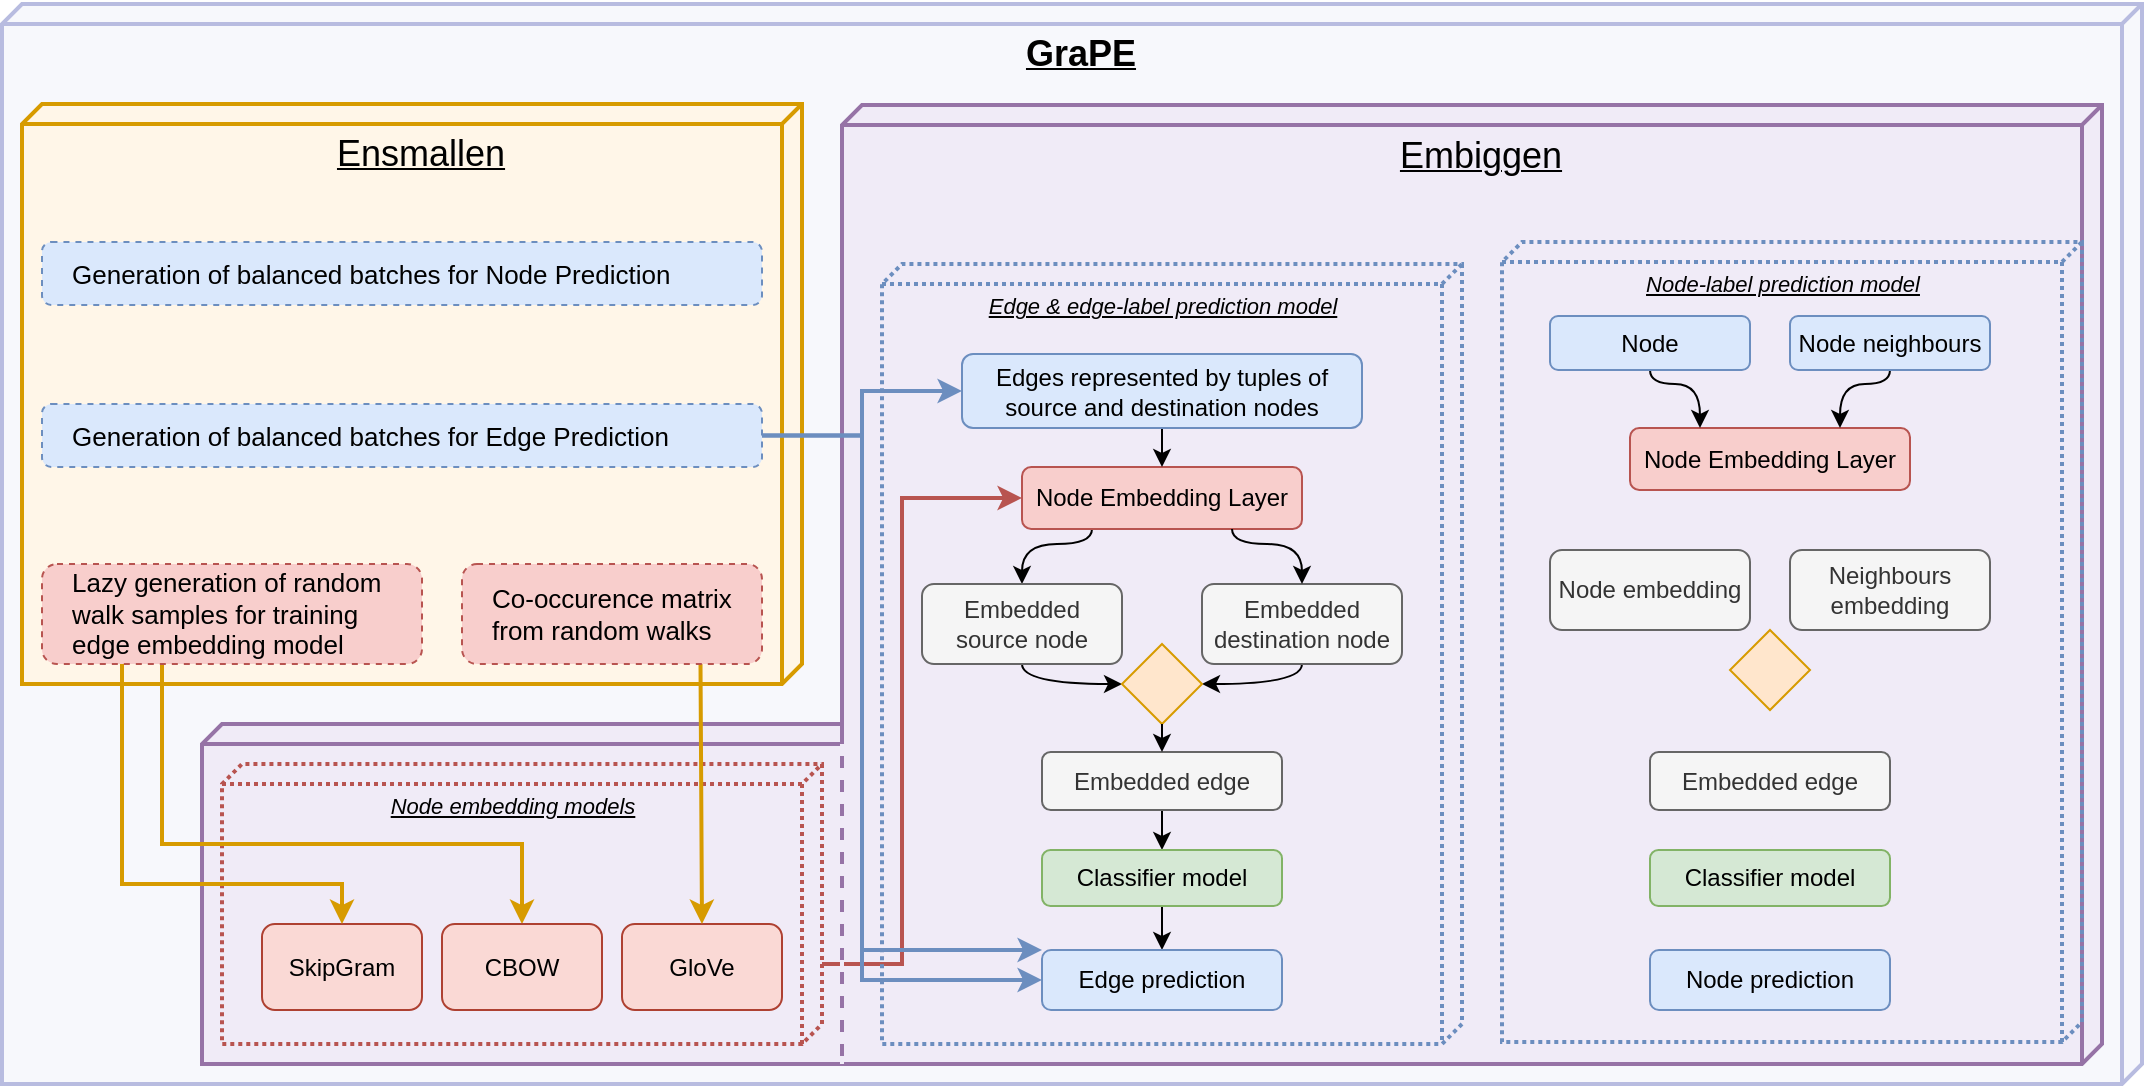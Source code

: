 <mxfile version="14.1.8" type="device"><diagram id="RaF_LecGEWQiuDLSxsRR" name="Pagina-1"><mxGraphModel dx="1909" dy="750" grid="1" gridSize="10" guides="1" tooltips="1" connect="1" arrows="1" fold="1" page="1" pageScale="1" pageWidth="827" pageHeight="1169" math="1" shadow="0"><root><mxCell id="0"/><mxCell id="1" parent="0"/><mxCell id="gN3LzosUdhocvaVCUTPZ-45" value="&lt;font style=&quot;font-size: 18px&quot;&gt;&lt;b&gt;GraPE&lt;/b&gt;&lt;/font&gt;" style="verticalAlign=top;align=center;spacingTop=8;spacingLeft=20;spacingRight=12;shape=cube;size=10;direction=south;fontStyle=4;html=1;strokeWidth=2;fillColor=#F7F8FC;strokeColor=#B8BCE0;" parent="1" vertex="1"><mxGeometry x="-360" y="30" width="1070" height="540" as="geometry"/></mxCell><mxCell id="ROoKoVTB52tG-BwRJCW3-18" value="" style="verticalAlign=top;align=center;spacingTop=8;spacingLeft=20;spacingRight=12;shape=cube;size=10;direction=south;fontStyle=4;html=1;strokeColor=#9673a6;strokeWidth=2;fillColor=#F0EBF7;" vertex="1" parent="1"><mxGeometry x="-260" y="390" width="330" height="170" as="geometry"/></mxCell><mxCell id="ROoKoVTB52tG-BwRJCW3-20" value="&lt;font style=&quot;font-size: 18px&quot;&gt;Embiggen&lt;/font&gt;" style="verticalAlign=top;align=center;spacingTop=8;spacingLeft=20;spacingRight=12;shape=cube;size=10;direction=south;fontStyle=4;html=1;strokeColor=#9673a6;strokeWidth=2;fillColor=#F0EBF7;" vertex="1" parent="1"><mxGeometry x="60" y="80.5" width="630" height="479.5" as="geometry"/></mxCell><mxCell id="gN3LzosUdhocvaVCUTPZ-31" style="edgeStyle=orthogonalEdgeStyle;rounded=0;orthogonalLoop=1;jettySize=auto;html=1;strokeColor=#b85450;strokeWidth=2;elbow=vertical;fillColor=#f8cecc;" parent="1" source="gN3LzosUdhocvaVCUTPZ-12" target="HHrOs4BSCK1QE4TNcTQm-1" edge="1"><mxGeometry relative="1" as="geometry"><Array as="points"><mxPoint x="90" y="510"/><mxPoint x="90" y="277"/></Array></mxGeometry></mxCell><mxCell id="gN3LzosUdhocvaVCUTPZ-12" value="&lt;font style=&quot;font-size: 11px&quot;&gt;&lt;i&gt;Node embedding models&lt;/i&gt;&lt;/font&gt;" style="verticalAlign=top;align=center;spacingTop=8;spacingLeft=2;spacingRight=12;shape=cube;size=10;direction=south;fontStyle=4;html=1;strokeWidth=2;strokeColor=#b85450;fillColor=none;fontSize=11;dashed=1;dashPattern=1 1;" parent="1" vertex="1"><mxGeometry x="-250" y="410" width="300" height="140" as="geometry"/></mxCell><mxCell id="kb7pzyMCWIndIaq_L3P6-28" value="&lt;font style=&quot;font-size: 11px&quot;&gt;&lt;i&gt;Edge &amp;amp; edge-label prediction model&lt;/i&gt;&lt;/font&gt;" style="verticalAlign=top;align=center;spacingTop=8;spacingLeft=2;spacingRight=12;shape=cube;size=10;direction=south;fontStyle=4;html=1;strokeWidth=2;fontSize=11;dashed=1;dashPattern=1 1;strokeColor=#6c8ebf;fillColor=none;" parent="1" vertex="1"><mxGeometry x="80" y="160" width="290" height="390" as="geometry"/></mxCell><mxCell id="kb7pzyMCWIndIaq_L3P6-25" value="&lt;font style=&quot;font-size: 18px&quot;&gt;Ensmallen&lt;/font&gt;" style="verticalAlign=top;align=center;spacingTop=8;spacingLeft=20;spacingRight=12;shape=cube;size=10;direction=south;fontStyle=4;html=1;strokeColor=#d79b00;strokeWidth=2;fillColor=#FFF6E8;" parent="1" vertex="1"><mxGeometry x="-350" y="80" width="390" height="290" as="geometry"/></mxCell><mxCell id="ROoKoVTB52tG-BwRJCW3-16" style="edgeStyle=orthogonalEdgeStyle;rounded=0;orthogonalLoop=1;jettySize=auto;html=1;fillColor=#dae8fc;strokeColor=#6c8ebf;strokeWidth=2;" edge="1" parent="1" source="kb7pzyMCWIndIaq_L3P6-32" target="HHrOs4BSCK1QE4TNcTQm-2"><mxGeometry relative="1" as="geometry"/></mxCell><mxCell id="ROoKoVTB52tG-BwRJCW3-17" style="edgeStyle=orthogonalEdgeStyle;rounded=0;orthogonalLoop=1;jettySize=auto;html=1;strokeWidth=2;fillColor=#dae8fc;strokeColor=#6c8ebf;" edge="1" parent="1" source="ROoKoVTB52tG-BwRJCW3-18" target="kb7pzyMCWIndIaq_L3P6-22"><mxGeometry relative="1" as="geometry"><Array as="points"><mxPoint x="70" y="518"/></Array></mxGeometry></mxCell><mxCell id="kb7pzyMCWIndIaq_L3P6-32" value="&lt;span style=&quot;font-family: &amp;#34;helvetica&amp;#34; ; font-size: 13px&quot;&gt;Generation of balanced batches for Edge Prediction&lt;/span&gt;" style="rounded=1;whiteSpace=wrap;html=1;dashed=1;strokeColor=#6c8ebf;strokeWidth=1;fillColor=#dae8fc;align=left;spacingLeft=13;verticalAlign=middle;spacingRight=13;" parent="1" vertex="1"><mxGeometry x="-340" y="230" width="360" height="31.5" as="geometry"/></mxCell><mxCell id="HHrOs4BSCK1QE4TNcTQm-7" style="edgeStyle=orthogonalEdgeStyle;curved=1;rounded=0;orthogonalLoop=1;jettySize=auto;html=1;fillColor=#d5e8d4;entryX=0.5;entryY=0;entryDx=0;entryDy=0;exitX=0.25;exitY=1;exitDx=0;exitDy=0;" parent="1" source="HHrOs4BSCK1QE4TNcTQm-1" target="kb7pzyMCWIndIaq_L3P6-2" edge="1"><mxGeometry relative="1" as="geometry"><Array as="points"><mxPoint x="185" y="300"/><mxPoint x="150" y="300"/></Array></mxGeometry></mxCell><mxCell id="HHrOs4BSCK1QE4TNcTQm-1" value="Node Embedding Layer" style="rounded=1;whiteSpace=wrap;html=1;fillColor=#f8cecc;strokeColor=#b85450;" parent="1" vertex="1"><mxGeometry x="150" y="261.5" width="140" height="31" as="geometry"/></mxCell><mxCell id="ROoKoVTB52tG-BwRJCW3-15" style="edgeStyle=orthogonalEdgeStyle;curved=1;rounded=0;orthogonalLoop=1;jettySize=auto;html=1;" edge="1" parent="1" source="HHrOs4BSCK1QE4TNcTQm-2" target="HHrOs4BSCK1QE4TNcTQm-1"><mxGeometry relative="1" as="geometry"/></mxCell><mxCell id="HHrOs4BSCK1QE4TNcTQm-2" value="Edges represented by tuples of source and destination nodes" style="rounded=1;whiteSpace=wrap;html=1;fillColor=#dae8fc;strokeColor=#6c8ebf;" parent="1" vertex="1"><mxGeometry x="120" y="205" width="200" height="37" as="geometry"/></mxCell><mxCell id="HHrOs4BSCK1QE4TNcTQm-14" style="edgeStyle=orthogonalEdgeStyle;curved=1;rounded=0;orthogonalLoop=1;jettySize=auto;html=1;fillColor=#ffe6cc;" parent="1" source="HHrOs4BSCK1QE4TNcTQm-6" target="HHrOs4BSCK1QE4TNcTQm-13" edge="1"><mxGeometry relative="1" as="geometry"/></mxCell><mxCell id="HHrOs4BSCK1QE4TNcTQm-6" value="Embedded edge" style="rounded=1;whiteSpace=wrap;html=1;fillColor=#f5f5f5;strokeColor=#666666;fontColor=#333333;" parent="1" vertex="1"><mxGeometry x="160" y="404" width="120" height="29" as="geometry"/></mxCell><mxCell id="gN3LzosUdhocvaVCUTPZ-3" style="edgeStyle=orthogonalEdgeStyle;curved=1;rounded=0;orthogonalLoop=1;jettySize=auto;html=1;" parent="1" source="HHrOs4BSCK1QE4TNcTQm-13" target="kb7pzyMCWIndIaq_L3P6-22" edge="1"><mxGeometry relative="1" as="geometry"/></mxCell><mxCell id="HHrOs4BSCK1QE4TNcTQm-13" value="Classifier model" style="rounded=1;whiteSpace=wrap;html=1;fillColor=#d5e8d4;strokeColor=#82b366;" parent="1" vertex="1"><mxGeometry x="160" y="453" width="120" height="28" as="geometry"/></mxCell><mxCell id="gN3LzosUdhocvaVCUTPZ-1" style="edgeStyle=orthogonalEdgeStyle;curved=1;rounded=0;orthogonalLoop=1;jettySize=auto;html=1;entryX=0;entryY=0.5;entryDx=0;entryDy=0;" parent="1" source="kb7pzyMCWIndIaq_L3P6-2" target="kb7pzyMCWIndIaq_L3P6-12" edge="1"><mxGeometry relative="1" as="geometry"><Array as="points"><mxPoint x="150" y="370"/></Array></mxGeometry></mxCell><mxCell id="kb7pzyMCWIndIaq_L3P6-2" value="Embedded&lt;br&gt;source node" style="rounded=1;whiteSpace=wrap;html=1;fillColor=#f5f5f5;strokeColor=#666666;fontColor=#333333;" parent="1" vertex="1"><mxGeometry x="100" y="320" width="100" height="40" as="geometry"/></mxCell><mxCell id="gN3LzosUdhocvaVCUTPZ-2" style="edgeStyle=orthogonalEdgeStyle;curved=1;rounded=0;orthogonalLoop=1;jettySize=auto;html=1;entryX=1;entryY=0.5;entryDx=0;entryDy=0;" parent="1" source="kb7pzyMCWIndIaq_L3P6-3" target="kb7pzyMCWIndIaq_L3P6-12" edge="1"><mxGeometry relative="1" as="geometry"><Array as="points"><mxPoint x="290" y="370"/></Array></mxGeometry></mxCell><mxCell id="kb7pzyMCWIndIaq_L3P6-3" value="Embedded destination node" style="rounded=1;whiteSpace=wrap;html=1;fillColor=#f5f5f5;strokeColor=#666666;fontColor=#333333;" parent="1" vertex="1"><mxGeometry x="240" y="320" width="100" height="40" as="geometry"/></mxCell><mxCell id="kb7pzyMCWIndIaq_L3P6-6" style="edgeStyle=orthogonalEdgeStyle;rounded=0;orthogonalLoop=1;jettySize=auto;html=1;curved=1;fillColor=#d5e8d4;exitX=0.75;exitY=1;exitDx=0;exitDy=0;" parent="1" source="HHrOs4BSCK1QE4TNcTQm-1" target="kb7pzyMCWIndIaq_L3P6-3" edge="1"><mxGeometry relative="1" as="geometry"><mxPoint x="460" y="236" as="sourcePoint"/><mxPoint x="540" y="276" as="targetPoint"/><Array as="points"><mxPoint x="255" y="300"/><mxPoint x="290" y="300"/></Array></mxGeometry></mxCell><mxCell id="kb7pzyMCWIndIaq_L3P6-12" value="" style="shape=rhombus;html=1;verticalLabelPosition=top;verticalAlignment=bottom;fillColor=#ffe6cc;strokeColor=#d79b00;" parent="1" vertex="1"><mxGeometry x="200" y="350" width="40" height="40" as="geometry"/></mxCell><mxCell id="kb7pzyMCWIndIaq_L3P6-16" value="" style="endArrow=classic;html=1;exitX=0.5;exitY=1;exitDx=0;exitDy=0;" parent="1" source="kb7pzyMCWIndIaq_L3P6-12" target="HHrOs4BSCK1QE4TNcTQm-6" edge="1"><mxGeometry width="50" height="50" relative="1" as="geometry"><mxPoint x="740" y="417" as="sourcePoint"/><mxPoint x="790" y="367" as="targetPoint"/></mxGeometry></mxCell><mxCell id="kb7pzyMCWIndIaq_L3P6-22" value="Edge prediction" style="rounded=1;whiteSpace=wrap;html=1;fillColor=#dae8fc;strokeColor=#6c8ebf;" parent="1" vertex="1"><mxGeometry x="160" y="503" width="120" height="30" as="geometry"/></mxCell><mxCell id="gN3LzosUdhocvaVCUTPZ-34" style="edgeStyle=orthogonalEdgeStyle;rounded=0;orthogonalLoop=1;jettySize=auto;html=1;strokeColor=#d79b00;strokeWidth=2;fillColor=#ffe6cc;" parent="1" source="kb7pzyMCWIndIaq_L3P6-33" target="gN3LzosUdhocvaVCUTPZ-9" edge="1"><mxGeometry relative="1" as="geometry"><Array as="points"><mxPoint x="-280" y="450"/><mxPoint x="-100" y="450"/></Array></mxGeometry></mxCell><mxCell id="kb7pzyMCWIndIaq_L3P6-33" value="&lt;span style=&quot;font-size: 13px ; text-align: center&quot;&gt;Lazy generation of random walk samples for training edge embedding model&lt;/span&gt;" style="rounded=1;whiteSpace=wrap;html=1;dashed=1;strokeColor=#b85450;strokeWidth=1;fillColor=#f8cecc;align=left;spacingLeft=13;spacingRight=13;" parent="1" vertex="1"><mxGeometry x="-340" y="310" width="190" height="50" as="geometry"/></mxCell><mxCell id="gN3LzosUdhocvaVCUTPZ-9" value="CBOW" style="rounded=1;whiteSpace=wrap;html=1;fillColor=#fad9d5;strokeColor=#ae4132;" parent="1" vertex="1"><mxGeometry x="-140" y="490" width="80" height="43" as="geometry"/></mxCell><mxCell id="gN3LzosUdhocvaVCUTPZ-10" value="GloVe&lt;span style=&quot;color: rgba(0 , 0 , 0 , 0) ; font-family: monospace ; font-size: 0px&quot;&gt;%3CmxGraphModel%3E%3Croot%3E%3CmxCell%20id%3D%220%22%2F%3E%3CmxCell%20id%3D%221%22%20parent%3D%220%22%2F%3E%3CmxCell%20id%3D%222%22%20value%3D%22CBOW%22%20style%3D%22rounded%3D0%3BwhiteSpace%3Dwrap%3Bhtml%3D1%3B%22%20vertex%3D%221%22%20parent%3D%221%22%3E%3CmxGeometry%20x%3D%22120%22%20y%3D%22260%22%20width%3D%2250%22%20height%3D%2222%22%20as%3D%22geometry%22%2F%3E%3C%2FmxCell%3E%3C%2Froot%3E%3C%2FmxGraphModel%3E&lt;/span&gt;" style="rounded=1;whiteSpace=wrap;html=1;fillColor=#fad9d5;strokeColor=#ae4132;" parent="1" vertex="1"><mxGeometry x="-50" y="490" width="80" height="43" as="geometry"/></mxCell><mxCell id="gN3LzosUdhocvaVCUTPZ-11" value="SkipGram" style="rounded=1;whiteSpace=wrap;html=1;fillColor=#fad9d5;strokeColor=#ae4132;" parent="1" vertex="1"><mxGeometry x="-230" y="490" width="80" height="43" as="geometry"/></mxCell><mxCell id="gN3LzosUdhocvaVCUTPZ-36" style="edgeStyle=orthogonalEdgeStyle;rounded=0;orthogonalLoop=1;jettySize=auto;html=1;strokeColor=#d79b00;strokeWidth=2;exitX=0.795;exitY=0.979;exitDx=0;exitDy=0;exitPerimeter=0;fillColor=#ffe6cc;" parent="1" source="gN3LzosUdhocvaVCUTPZ-28" target="gN3LzosUdhocvaVCUTPZ-10" edge="1"><mxGeometry relative="1" as="geometry"><mxPoint x="-19.95" y="369" as="sourcePoint"/><Array as="points"><mxPoint x="-11" y="369"/><mxPoint x="-10" y="369"/></Array></mxGeometry></mxCell><mxCell id="gN3LzosUdhocvaVCUTPZ-28" value="&lt;span style=&quot;font-size: 13px&quot;&gt;Co-occurence matrix from random walks&lt;/span&gt;" style="rounded=1;whiteSpace=wrap;html=1;dashed=1;strokeColor=#b85450;strokeWidth=1;fillColor=#f8cecc;align=left;spacingLeft=13;spacingRight=13;" parent="1" vertex="1"><mxGeometry x="-130" y="310" width="150" height="50" as="geometry"/></mxCell><mxCell id="gN3LzosUdhocvaVCUTPZ-35" style="edgeStyle=orthogonalEdgeStyle;rounded=0;orthogonalLoop=1;jettySize=auto;html=1;strokeColor=#d79b00;strokeWidth=2;fillColor=#ffe6cc;" parent="1" source="kb7pzyMCWIndIaq_L3P6-33" target="gN3LzosUdhocvaVCUTPZ-11" edge="1"><mxGeometry relative="1" as="geometry"><mxPoint x="-300" y="400" as="sourcePoint"/><mxPoint x="-250" y="515" as="targetPoint"/><Array as="points"><mxPoint x="-300" y="470"/><mxPoint x="-190" y="470"/></Array></mxGeometry></mxCell><mxCell id="gN3LzosUdhocvaVCUTPZ-43" value="" style="endArrow=none;html=1;strokeWidth=2;fillColor=#e1d5e7;dashed=1;strokeColor=#F0EBF7;" parent="1" edge="1"><mxGeometry width="50" height="50" relative="1" as="geometry"><mxPoint x="60" y="400" as="sourcePoint"/><mxPoint x="60" y="560" as="targetPoint"/></mxGeometry></mxCell><mxCell id="ROoKoVTB52tG-BwRJCW3-1" value="&lt;font style=&quot;font-size: 11px&quot;&gt;&lt;i&gt;Node-label prediction model&lt;/i&gt;&lt;/font&gt;" style="verticalAlign=top;align=center;spacingTop=8;spacingLeft=2;spacingRight=12;shape=cube;size=10;direction=south;fontStyle=4;html=1;strokeWidth=2;fontSize=11;dashed=1;dashPattern=1 1;strokeColor=#6c8ebf;fillColor=none;" vertex="1" parent="1"><mxGeometry x="390" y="149" width="290" height="400" as="geometry"/></mxCell><mxCell id="ROoKoVTB52tG-BwRJCW3-2" value="Node Embedding Layer" style="rounded=1;whiteSpace=wrap;html=1;fillColor=#f8cecc;strokeColor=#b85450;" vertex="1" parent="1"><mxGeometry x="454" y="242" width="140" height="31" as="geometry"/></mxCell><mxCell id="ROoKoVTB52tG-BwRJCW3-11" style="edgeStyle=orthogonalEdgeStyle;rounded=0;orthogonalLoop=1;jettySize=auto;html=1;entryX=0.25;entryY=0;entryDx=0;entryDy=0;curved=1;" edge="1" parent="1" source="ROoKoVTB52tG-BwRJCW3-3" target="ROoKoVTB52tG-BwRJCW3-2"><mxGeometry relative="1" as="geometry"><Array as="points"><mxPoint x="464" y="220"/><mxPoint x="489" y="220"/></Array></mxGeometry></mxCell><mxCell id="ROoKoVTB52tG-BwRJCW3-3" value="Node" style="rounded=1;whiteSpace=wrap;html=1;fillColor=#dae8fc;strokeColor=#6c8ebf;" vertex="1" parent="1"><mxGeometry x="414" y="186" width="100" height="27" as="geometry"/></mxCell><mxCell id="ROoKoVTB52tG-BwRJCW3-12" style="edgeStyle=orthogonalEdgeStyle;curved=1;rounded=0;orthogonalLoop=1;jettySize=auto;html=1;entryX=0.75;entryY=0;entryDx=0;entryDy=0;" edge="1" parent="1" source="ROoKoVTB52tG-BwRJCW3-4" target="ROoKoVTB52tG-BwRJCW3-2"><mxGeometry relative="1" as="geometry"><mxPoint x="560" y="240" as="targetPoint"/><Array as="points"><mxPoint x="584" y="220"/><mxPoint x="559" y="220"/></Array></mxGeometry></mxCell><mxCell id="ROoKoVTB52tG-BwRJCW3-4" value="Node neighbours" style="rounded=1;whiteSpace=wrap;html=1;fillColor=#dae8fc;strokeColor=#6c8ebf;" vertex="1" parent="1"><mxGeometry x="534" y="186" width="100" height="27" as="geometry"/></mxCell><mxCell id="ROoKoVTB52tG-BwRJCW3-23" style="edgeStyle=orthogonalEdgeStyle;rounded=0;orthogonalLoop=1;jettySize=auto;html=1;dashed=1;strokeColor=#F0EBF7;strokeWidth=2;" edge="1" parent="1" source="ROoKoVTB52tG-BwRJCW3-5" target="ROoKoVTB52tG-BwRJCW3-6"><mxGeometry relative="1" as="geometry"/></mxCell><mxCell id="ROoKoVTB52tG-BwRJCW3-5" value="Embedded edge" style="rounded=1;whiteSpace=wrap;html=1;fillColor=#f5f5f5;strokeColor=#666666;fontColor=#333333;" vertex="1" parent="1"><mxGeometry x="464" y="404" width="120" height="29" as="geometry"/></mxCell><mxCell id="ROoKoVTB52tG-BwRJCW3-6" value="Classifier model" style="rounded=1;whiteSpace=wrap;html=1;fillColor=#d5e8d4;strokeColor=#82b366;" vertex="1" parent="1"><mxGeometry x="464" y="453" width="120" height="28" as="geometry"/></mxCell><mxCell id="ROoKoVTB52tG-BwRJCW3-7" value="Node embedding" style="rounded=1;whiteSpace=wrap;html=1;fillColor=#f5f5f5;strokeColor=#666666;fontColor=#333333;" vertex="1" parent="1"><mxGeometry x="414" y="303" width="100" height="40" as="geometry"/></mxCell><mxCell id="ROoKoVTB52tG-BwRJCW3-8" value="Neighbours embedding" style="rounded=1;whiteSpace=wrap;html=1;fillColor=#f5f5f5;strokeColor=#666666;fontColor=#333333;" vertex="1" parent="1"><mxGeometry x="534" y="303" width="100" height="40" as="geometry"/></mxCell><mxCell id="ROoKoVTB52tG-BwRJCW3-9" value="" style="shape=rhombus;html=1;verticalLabelPosition=top;verticalAlignment=bottom;fillColor=#ffe6cc;strokeColor=#d79b00;" vertex="1" parent="1"><mxGeometry x="504" y="343" width="40" height="40" as="geometry"/></mxCell><mxCell id="ROoKoVTB52tG-BwRJCW3-10" value="Node prediction" style="rounded=1;whiteSpace=wrap;html=1;fillColor=#dae8fc;strokeColor=#6c8ebf;" vertex="1" parent="1"><mxGeometry x="464" y="503" width="120" height="30" as="geometry"/></mxCell><mxCell id="ROoKoVTB52tG-BwRJCW3-13" value="&lt;span style=&quot;font-family: &amp;#34;helvetica&amp;#34; ; font-size: 13px&quot;&gt;Generation of balanced batches for Node Prediction&lt;/span&gt;" style="rounded=1;whiteSpace=wrap;html=1;dashed=1;strokeColor=#6c8ebf;strokeWidth=1;fillColor=#dae8fc;align=left;spacingLeft=13;verticalAlign=middle;spacingRight=13;" vertex="1" parent="1"><mxGeometry x="-340" y="149" width="360" height="31.5" as="geometry"/></mxCell><mxCell id="ROoKoVTB52tG-BwRJCW3-19" style="edgeStyle=orthogonalEdgeStyle;rounded=0;orthogonalLoop=1;jettySize=auto;html=1;strokeWidth=2;fillColor=#dae8fc;strokeColor=#6c8ebf;" edge="1" parent="1" source="kb7pzyMCWIndIaq_L3P6-32" target="kb7pzyMCWIndIaq_L3P6-22"><mxGeometry relative="1" as="geometry"><mxPoint x="20" y="245.8" as="sourcePoint"/><mxPoint x="160" y="518" as="targetPoint"/><Array as="points"><mxPoint x="70" y="246"/><mxPoint x="70" y="518"/></Array></mxGeometry></mxCell></root></mxGraphModel></diagram></mxfile>